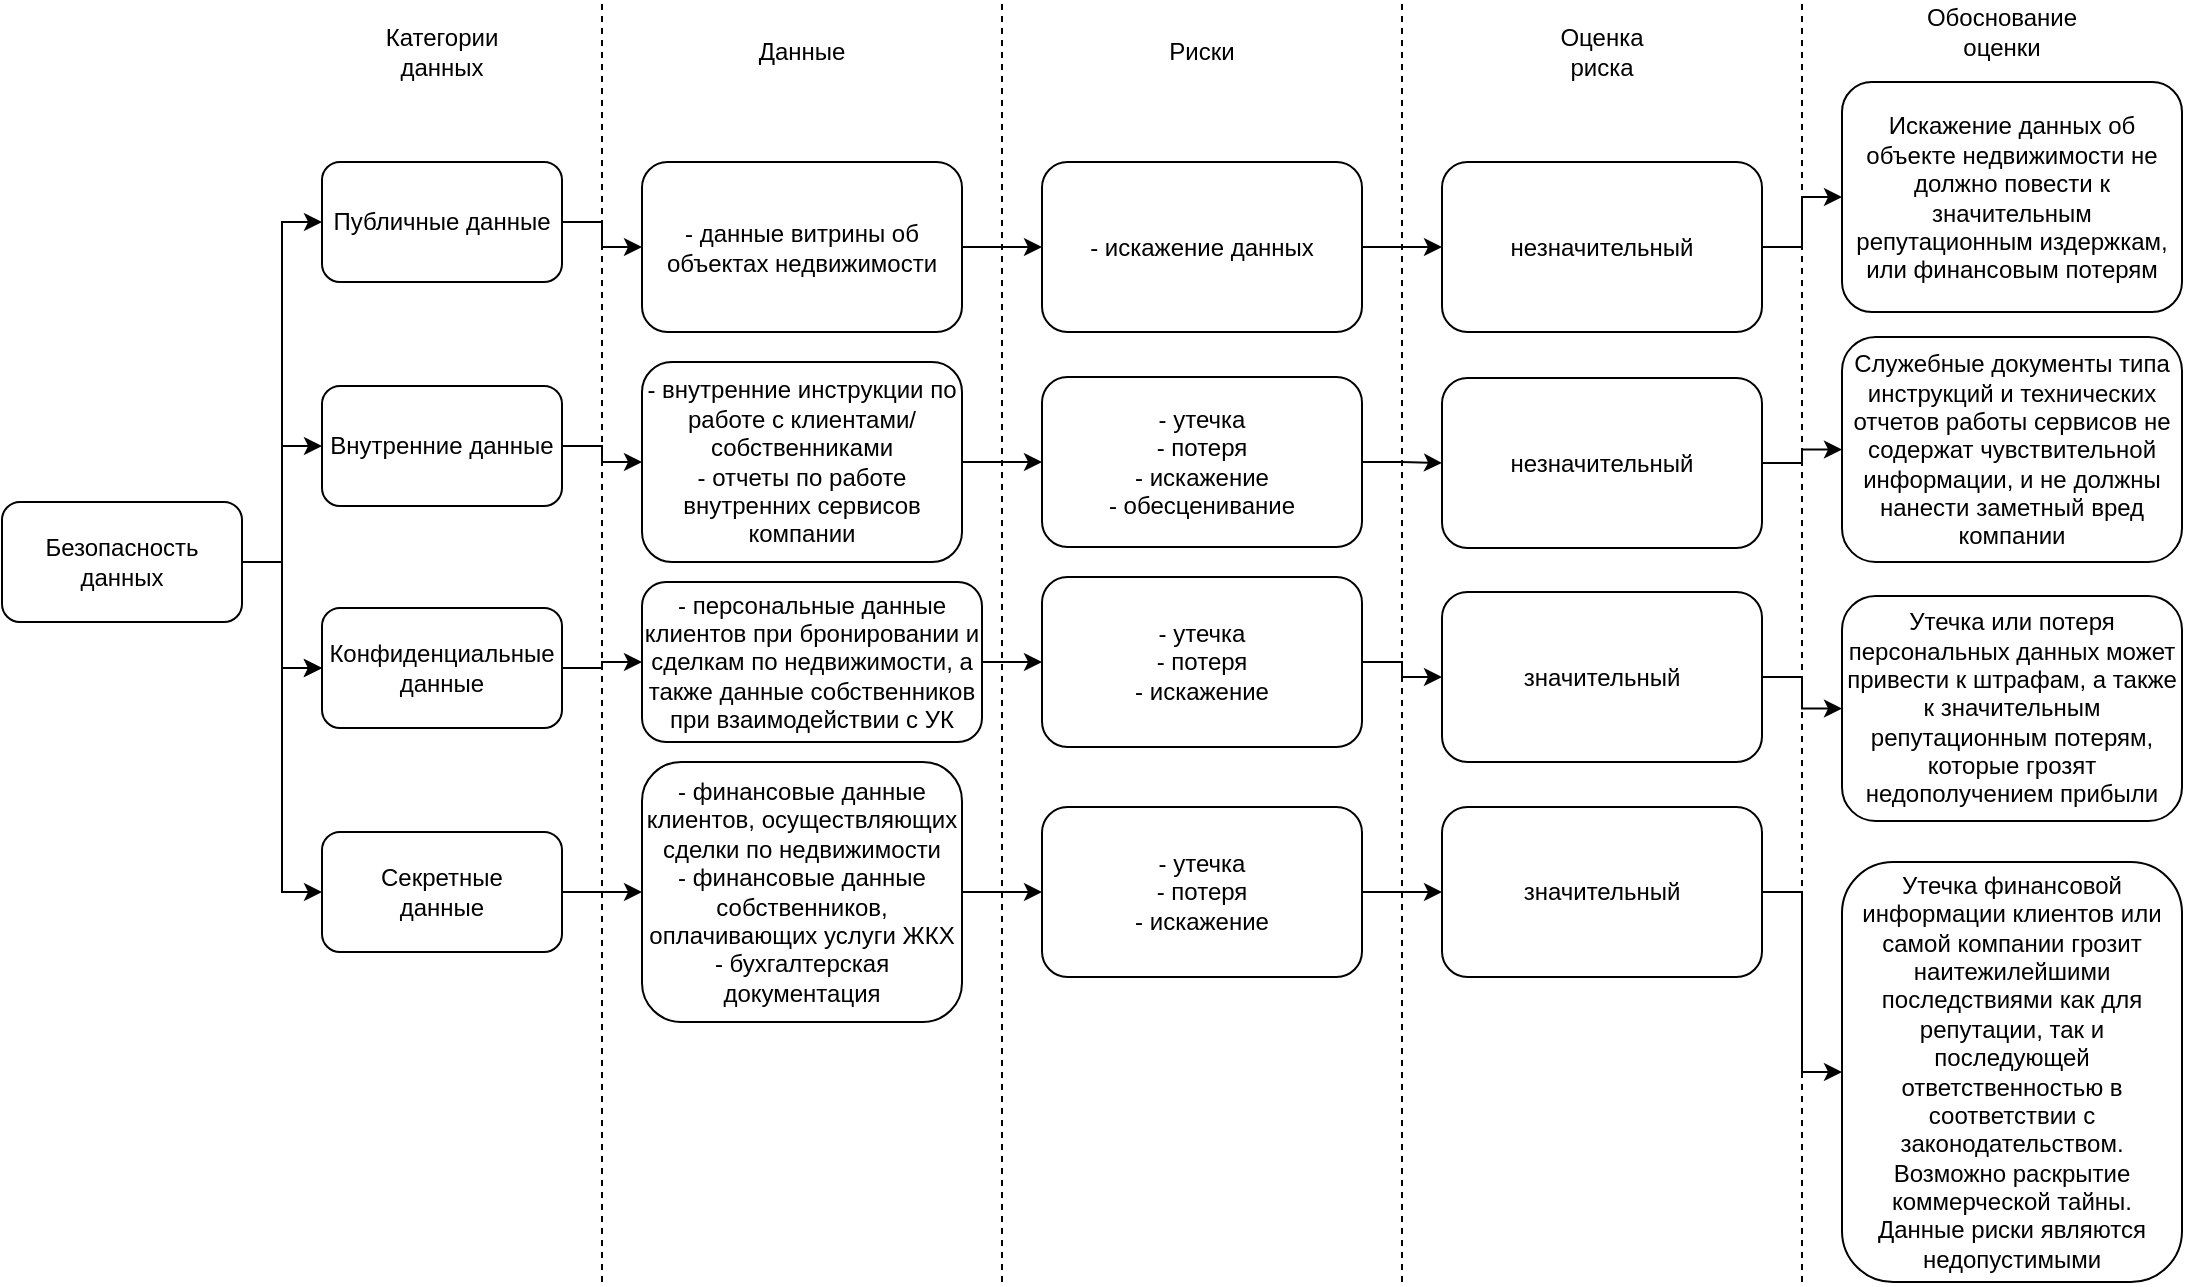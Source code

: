 <mxfile version="25.0.2">
  <diagram name="Page-1" id="b5NTPnw7epORIaKZAz3W">
    <mxGraphModel dx="1371" dy="885" grid="1" gridSize="10" guides="1" tooltips="1" connect="1" arrows="1" fold="1" page="1" pageScale="1" pageWidth="850" pageHeight="1100" math="0" shadow="0">
      <root>
        <mxCell id="0" />
        <mxCell id="1" parent="0" />
        <mxCell id="nBMYS7nN5ZFgjulRlUo5-6" value="" style="edgeStyle=orthogonalEdgeStyle;rounded=0;orthogonalLoop=1;jettySize=auto;html=1;" parent="1" source="nBMYS7nN5ZFgjulRlUo5-1" target="nBMYS7nN5ZFgjulRlUo5-4" edge="1">
          <mxGeometry relative="1" as="geometry" />
        </mxCell>
        <mxCell id="nBMYS7nN5ZFgjulRlUo5-7" value="" style="edgeStyle=orthogonalEdgeStyle;rounded=0;orthogonalLoop=1;jettySize=auto;html=1;" parent="1" source="nBMYS7nN5ZFgjulRlUo5-1" target="nBMYS7nN5ZFgjulRlUo5-4" edge="1">
          <mxGeometry relative="1" as="geometry" />
        </mxCell>
        <mxCell id="nBMYS7nN5ZFgjulRlUo5-1" value="Безопасность данных" style="rounded=1;whiteSpace=wrap;html=1;" parent="1" vertex="1">
          <mxGeometry x="40" y="410" width="120" height="60" as="geometry" />
        </mxCell>
        <mxCell id="nBMYS7nN5ZFgjulRlUo5-14" value="" style="edgeStyle=orthogonalEdgeStyle;rounded=0;orthogonalLoop=1;jettySize=auto;html=1;" parent="1" source="nBMYS7nN5ZFgjulRlUo5-2" target="nBMYS7nN5ZFgjulRlUo5-13" edge="1">
          <mxGeometry relative="1" as="geometry" />
        </mxCell>
        <mxCell id="nBMYS7nN5ZFgjulRlUo5-2" value="Публичные данные" style="rounded=1;whiteSpace=wrap;html=1;" parent="1" vertex="1">
          <mxGeometry x="200" y="240" width="120" height="60" as="geometry" />
        </mxCell>
        <mxCell id="nBMYS7nN5ZFgjulRlUo5-17" value="" style="edgeStyle=orthogonalEdgeStyle;rounded=0;orthogonalLoop=1;jettySize=auto;html=1;" parent="1" source="nBMYS7nN5ZFgjulRlUo5-3" target="nBMYS7nN5ZFgjulRlUo5-15" edge="1">
          <mxGeometry relative="1" as="geometry" />
        </mxCell>
        <mxCell id="nBMYS7nN5ZFgjulRlUo5-3" value="Внутренние&amp;nbsp;&lt;span style=&quot;background-color: initial;&quot;&gt;данные&lt;/span&gt;" style="rounded=1;whiteSpace=wrap;html=1;" parent="1" vertex="1">
          <mxGeometry x="200" y="352" width="120" height="60" as="geometry" />
        </mxCell>
        <mxCell id="nBMYS7nN5ZFgjulRlUo5-19" value="" style="edgeStyle=orthogonalEdgeStyle;rounded=0;orthogonalLoop=1;jettySize=auto;html=1;" parent="1" source="nBMYS7nN5ZFgjulRlUo5-4" target="nBMYS7nN5ZFgjulRlUo5-18" edge="1">
          <mxGeometry relative="1" as="geometry" />
        </mxCell>
        <mxCell id="nBMYS7nN5ZFgjulRlUo5-4" value="Конфиденциальные&lt;div&gt;данные&lt;/div&gt;" style="rounded=1;whiteSpace=wrap;html=1;" parent="1" vertex="1">
          <mxGeometry x="200" y="463" width="120" height="60" as="geometry" />
        </mxCell>
        <mxCell id="nBMYS7nN5ZFgjulRlUo5-21" value="" style="edgeStyle=orthogonalEdgeStyle;rounded=0;orthogonalLoop=1;jettySize=auto;html=1;" parent="1" source="nBMYS7nN5ZFgjulRlUo5-5" target="nBMYS7nN5ZFgjulRlUo5-20" edge="1">
          <mxGeometry relative="1" as="geometry" />
        </mxCell>
        <mxCell id="nBMYS7nN5ZFgjulRlUo5-5" value="Секретные&lt;div&gt;данные&lt;/div&gt;" style="rounded=1;whiteSpace=wrap;html=1;" parent="1" vertex="1">
          <mxGeometry x="200" y="575" width="120" height="60" as="geometry" />
        </mxCell>
        <mxCell id="nBMYS7nN5ZFgjulRlUo5-9" value="" style="edgeStyle=orthogonalEdgeStyle;rounded=0;orthogonalLoop=1;jettySize=auto;html=1;exitX=1;exitY=0.5;exitDx=0;exitDy=0;entryX=0;entryY=0.5;entryDx=0;entryDy=0;" parent="1" source="nBMYS7nN5ZFgjulRlUo5-1" target="nBMYS7nN5ZFgjulRlUo5-2" edge="1">
          <mxGeometry relative="1" as="geometry">
            <mxPoint x="170" y="440" as="sourcePoint" />
            <mxPoint x="210" y="500" as="targetPoint" />
          </mxGeometry>
        </mxCell>
        <mxCell id="nBMYS7nN5ZFgjulRlUo5-11" value="" style="edgeStyle=orthogonalEdgeStyle;rounded=0;orthogonalLoop=1;jettySize=auto;html=1;exitX=1;exitY=0.5;exitDx=0;exitDy=0;entryX=0;entryY=0.5;entryDx=0;entryDy=0;" parent="1" source="nBMYS7nN5ZFgjulRlUo5-1" target="nBMYS7nN5ZFgjulRlUo5-3" edge="1">
          <mxGeometry relative="1" as="geometry">
            <mxPoint x="170" y="440" as="sourcePoint" />
            <mxPoint x="210" y="340" as="targetPoint" />
          </mxGeometry>
        </mxCell>
        <mxCell id="nBMYS7nN5ZFgjulRlUo5-12" value="" style="edgeStyle=orthogonalEdgeStyle;rounded=0;orthogonalLoop=1;jettySize=auto;html=1;exitX=1;exitY=0.5;exitDx=0;exitDy=0;entryX=0;entryY=0.5;entryDx=0;entryDy=0;" parent="1" source="nBMYS7nN5ZFgjulRlUo5-1" target="nBMYS7nN5ZFgjulRlUo5-5" edge="1">
          <mxGeometry relative="1" as="geometry">
            <mxPoint x="170" y="440" as="sourcePoint" />
            <mxPoint x="210" y="420" as="targetPoint" />
          </mxGeometry>
        </mxCell>
        <mxCell id="nBMYS7nN5ZFgjulRlUo5-29" value="" style="edgeStyle=orthogonalEdgeStyle;rounded=0;orthogonalLoop=1;jettySize=auto;html=1;" parent="1" source="nBMYS7nN5ZFgjulRlUo5-13" target="nBMYS7nN5ZFgjulRlUo5-28" edge="1">
          <mxGeometry relative="1" as="geometry" />
        </mxCell>
        <mxCell id="nBMYS7nN5ZFgjulRlUo5-13" value="- данные витрины об объектах недвижимости" style="rounded=1;whiteSpace=wrap;html=1;align=center;" parent="1" vertex="1">
          <mxGeometry x="360" y="240" width="160" height="85" as="geometry" />
        </mxCell>
        <mxCell id="nBMYS7nN5ZFgjulRlUo5-31" value="" style="edgeStyle=orthogonalEdgeStyle;rounded=0;orthogonalLoop=1;jettySize=auto;html=1;" parent="1" source="nBMYS7nN5ZFgjulRlUo5-15" target="nBMYS7nN5ZFgjulRlUo5-30" edge="1">
          <mxGeometry relative="1" as="geometry" />
        </mxCell>
        <mxCell id="nBMYS7nN5ZFgjulRlUo5-15" value="- внутренние инструкции по работе с клиентами/собственниками&lt;div&gt;- отчеты по работе внутренних сервисов компании&lt;/div&gt;" style="rounded=1;whiteSpace=wrap;html=1;" parent="1" vertex="1">
          <mxGeometry x="360" y="340" width="160" height="100" as="geometry" />
        </mxCell>
        <mxCell id="nBMYS7nN5ZFgjulRlUo5-33" value="" style="edgeStyle=orthogonalEdgeStyle;rounded=0;orthogonalLoop=1;jettySize=auto;html=1;" parent="1" source="nBMYS7nN5ZFgjulRlUo5-18" target="nBMYS7nN5ZFgjulRlUo5-32" edge="1">
          <mxGeometry relative="1" as="geometry" />
        </mxCell>
        <mxCell id="nBMYS7nN5ZFgjulRlUo5-18" value="- персональные данные клиентов при бронировании и сделкам по недвижимости, а также данные собственников при взаимодействии с УК" style="rounded=1;whiteSpace=wrap;html=1;" parent="1" vertex="1">
          <mxGeometry x="360" y="450" width="170" height="80" as="geometry" />
        </mxCell>
        <mxCell id="nBMYS7nN5ZFgjulRlUo5-35" value="" style="edgeStyle=orthogonalEdgeStyle;rounded=0;orthogonalLoop=1;jettySize=auto;html=1;" parent="1" source="nBMYS7nN5ZFgjulRlUo5-20" target="nBMYS7nN5ZFgjulRlUo5-34" edge="1">
          <mxGeometry relative="1" as="geometry" />
        </mxCell>
        <mxCell id="nBMYS7nN5ZFgjulRlUo5-20" value="- финансовые данные клиентов, осуществляющих сделки по недвижимости&lt;div&gt;- финансовые данные собственников, оплачивающих услуги ЖКХ&lt;/div&gt;&lt;div&gt;- бухгалтерская документация&lt;/div&gt;" style="rounded=1;whiteSpace=wrap;html=1;" parent="1" vertex="1">
          <mxGeometry x="360" y="540" width="160" height="130" as="geometry" />
        </mxCell>
        <mxCell id="nBMYS7nN5ZFgjulRlUo5-23" value="" style="endArrow=none;dashed=1;html=1;rounded=0;" parent="1" edge="1">
          <mxGeometry width="50" height="50" relative="1" as="geometry">
            <mxPoint x="340" y="800" as="sourcePoint" />
            <mxPoint x="340" y="160" as="targetPoint" />
          </mxGeometry>
        </mxCell>
        <mxCell id="nBMYS7nN5ZFgjulRlUo5-24" value="" style="endArrow=none;dashed=1;html=1;rounded=0;" parent="1" edge="1">
          <mxGeometry width="50" height="50" relative="1" as="geometry">
            <mxPoint x="540" y="800" as="sourcePoint" />
            <mxPoint x="540" y="160" as="targetPoint" />
          </mxGeometry>
        </mxCell>
        <mxCell id="nBMYS7nN5ZFgjulRlUo5-25" value="Данные" style="text;html=1;align=center;verticalAlign=middle;whiteSpace=wrap;rounded=0;" parent="1" vertex="1">
          <mxGeometry x="410" y="170" width="60" height="30" as="geometry" />
        </mxCell>
        <mxCell id="nBMYS7nN5ZFgjulRlUo5-26" value="Категории&lt;div&gt;данных&lt;/div&gt;" style="text;html=1;align=center;verticalAlign=middle;whiteSpace=wrap;rounded=0;" parent="1" vertex="1">
          <mxGeometry x="230" y="170" width="60" height="30" as="geometry" />
        </mxCell>
        <mxCell id="nBMYS7nN5ZFgjulRlUo5-27" value="Риски" style="text;html=1;align=center;verticalAlign=middle;whiteSpace=wrap;rounded=0;" parent="1" vertex="1">
          <mxGeometry x="610" y="170" width="60" height="30" as="geometry" />
        </mxCell>
        <mxCell id="nBMYS7nN5ZFgjulRlUo5-38" value="" style="edgeStyle=orthogonalEdgeStyle;rounded=0;orthogonalLoop=1;jettySize=auto;html=1;" parent="1" source="nBMYS7nN5ZFgjulRlUo5-28" target="nBMYS7nN5ZFgjulRlUo5-37" edge="1">
          <mxGeometry relative="1" as="geometry" />
        </mxCell>
        <mxCell id="nBMYS7nN5ZFgjulRlUo5-28" value="- искажение данных" style="rounded=1;whiteSpace=wrap;html=1;align=center;" parent="1" vertex="1">
          <mxGeometry x="560" y="240" width="160" height="85" as="geometry" />
        </mxCell>
        <mxCell id="nBMYS7nN5ZFgjulRlUo5-40" value="" style="edgeStyle=orthogonalEdgeStyle;rounded=0;orthogonalLoop=1;jettySize=auto;html=1;" parent="1" source="nBMYS7nN5ZFgjulRlUo5-30" target="nBMYS7nN5ZFgjulRlUo5-39" edge="1">
          <mxGeometry relative="1" as="geometry" />
        </mxCell>
        <mxCell id="nBMYS7nN5ZFgjulRlUo5-30" value="- утечка&lt;div&gt;- потеря&lt;/div&gt;&lt;div&gt;- искажение&lt;/div&gt;&lt;div&gt;- обесценивание&lt;/div&gt;" style="rounded=1;whiteSpace=wrap;html=1;align=center;" parent="1" vertex="1">
          <mxGeometry x="560" y="347.5" width="160" height="85" as="geometry" />
        </mxCell>
        <mxCell id="nBMYS7nN5ZFgjulRlUo5-43" value="" style="edgeStyle=orthogonalEdgeStyle;rounded=0;orthogonalLoop=1;jettySize=auto;html=1;" parent="1" source="nBMYS7nN5ZFgjulRlUo5-32" target="nBMYS7nN5ZFgjulRlUo5-42" edge="1">
          <mxGeometry relative="1" as="geometry" />
        </mxCell>
        <mxCell id="nBMYS7nN5ZFgjulRlUo5-32" value="- утечка&lt;div&gt;- потеря&lt;/div&gt;&lt;div&gt;- искажение&lt;/div&gt;" style="rounded=1;whiteSpace=wrap;html=1;align=center;" parent="1" vertex="1">
          <mxGeometry x="560" y="447.5" width="160" height="85" as="geometry" />
        </mxCell>
        <mxCell id="nBMYS7nN5ZFgjulRlUo5-45" value="" style="edgeStyle=orthogonalEdgeStyle;rounded=0;orthogonalLoop=1;jettySize=auto;html=1;" parent="1" source="nBMYS7nN5ZFgjulRlUo5-34" target="nBMYS7nN5ZFgjulRlUo5-44" edge="1">
          <mxGeometry relative="1" as="geometry" />
        </mxCell>
        <mxCell id="nBMYS7nN5ZFgjulRlUo5-34" value="- утечка&lt;div&gt;- потеря&lt;/div&gt;&lt;div&gt;- искажение&lt;/div&gt;" style="rounded=1;whiteSpace=wrap;html=1;align=center;" parent="1" vertex="1">
          <mxGeometry x="560" y="562.5" width="160" height="85" as="geometry" />
        </mxCell>
        <mxCell id="nBMYS7nN5ZFgjulRlUo5-36" value="" style="endArrow=none;dashed=1;html=1;rounded=0;" parent="1" edge="1">
          <mxGeometry width="50" height="50" relative="1" as="geometry">
            <mxPoint x="740" y="800" as="sourcePoint" />
            <mxPoint x="740" y="160" as="targetPoint" />
          </mxGeometry>
        </mxCell>
        <mxCell id="nBMYS7nN5ZFgjulRlUo5-49" value="" style="edgeStyle=orthogonalEdgeStyle;rounded=0;orthogonalLoop=1;jettySize=auto;html=1;" parent="1" source="nBMYS7nN5ZFgjulRlUo5-37" target="nBMYS7nN5ZFgjulRlUo5-48" edge="1">
          <mxGeometry relative="1" as="geometry" />
        </mxCell>
        <mxCell id="nBMYS7nN5ZFgjulRlUo5-37" value="незначительный" style="rounded=1;whiteSpace=wrap;html=1;align=center;" parent="1" vertex="1">
          <mxGeometry x="760" y="240" width="160" height="85" as="geometry" />
        </mxCell>
        <mxCell id="nBMYS7nN5ZFgjulRlUo5-51" value="" style="edgeStyle=orthogonalEdgeStyle;rounded=0;orthogonalLoop=1;jettySize=auto;html=1;" parent="1" source="nBMYS7nN5ZFgjulRlUo5-39" target="nBMYS7nN5ZFgjulRlUo5-50" edge="1">
          <mxGeometry relative="1" as="geometry" />
        </mxCell>
        <mxCell id="nBMYS7nN5ZFgjulRlUo5-39" value="незначительный" style="rounded=1;whiteSpace=wrap;html=1;align=center;" parent="1" vertex="1">
          <mxGeometry x="760" y="348" width="160" height="85" as="geometry" />
        </mxCell>
        <mxCell id="nBMYS7nN5ZFgjulRlUo5-41" value="Оценка&lt;div&gt;риска&lt;/div&gt;" style="text;html=1;align=center;verticalAlign=middle;whiteSpace=wrap;rounded=0;" parent="1" vertex="1">
          <mxGeometry x="810" y="170" width="60" height="30" as="geometry" />
        </mxCell>
        <mxCell id="nBMYS7nN5ZFgjulRlUo5-53" value="" style="edgeStyle=orthogonalEdgeStyle;rounded=0;orthogonalLoop=1;jettySize=auto;html=1;" parent="1" source="nBMYS7nN5ZFgjulRlUo5-42" target="nBMYS7nN5ZFgjulRlUo5-52" edge="1">
          <mxGeometry relative="1" as="geometry" />
        </mxCell>
        <mxCell id="nBMYS7nN5ZFgjulRlUo5-42" value="значительный" style="rounded=1;whiteSpace=wrap;html=1;align=center;" parent="1" vertex="1">
          <mxGeometry x="760" y="455" width="160" height="85" as="geometry" />
        </mxCell>
        <mxCell id="nBMYS7nN5ZFgjulRlUo5-55" value="" style="edgeStyle=orthogonalEdgeStyle;rounded=0;orthogonalLoop=1;jettySize=auto;html=1;" parent="1" source="nBMYS7nN5ZFgjulRlUo5-44" target="nBMYS7nN5ZFgjulRlUo5-54" edge="1">
          <mxGeometry relative="1" as="geometry" />
        </mxCell>
        <mxCell id="nBMYS7nN5ZFgjulRlUo5-44" value="значительный" style="rounded=1;whiteSpace=wrap;html=1;align=center;" parent="1" vertex="1">
          <mxGeometry x="760" y="562.5" width="160" height="85" as="geometry" />
        </mxCell>
        <mxCell id="nBMYS7nN5ZFgjulRlUo5-46" value="" style="endArrow=none;dashed=1;html=1;rounded=0;" parent="1" edge="1">
          <mxGeometry width="50" height="50" relative="1" as="geometry">
            <mxPoint x="940" y="800" as="sourcePoint" />
            <mxPoint x="940" y="160" as="targetPoint" />
          </mxGeometry>
        </mxCell>
        <mxCell id="nBMYS7nN5ZFgjulRlUo5-47" value="Обоснование&lt;div&gt;оценки&lt;/div&gt;" style="text;html=1;align=center;verticalAlign=middle;whiteSpace=wrap;rounded=0;" parent="1" vertex="1">
          <mxGeometry x="1010" y="160" width="60" height="30" as="geometry" />
        </mxCell>
        <mxCell id="nBMYS7nN5ZFgjulRlUo5-48" value="Искажение данных об объекте недвижимости не должно повести к значительным репутационным издержкам, или финансовым потерям" style="rounded=1;whiteSpace=wrap;html=1;align=center;arcSize=13;" parent="1" vertex="1">
          <mxGeometry x="960" y="200" width="170" height="115" as="geometry" />
        </mxCell>
        <mxCell id="nBMYS7nN5ZFgjulRlUo5-50" value="Служебные документы типа инструкций и технических отчетов работы сервисов не содержат чувствительной информации, и не должны нанести заметный вред компании" style="rounded=1;whiteSpace=wrap;html=1;align=center;" parent="1" vertex="1">
          <mxGeometry x="960" y="327.5" width="170" height="112.5" as="geometry" />
        </mxCell>
        <mxCell id="nBMYS7nN5ZFgjulRlUo5-52" value="Утечка или потеря персональных данных может привести к штрафам, а также к значительным репутационным потерям, которые грозят недополучением прибыли" style="rounded=1;whiteSpace=wrap;html=1;align=center;" parent="1" vertex="1">
          <mxGeometry x="960" y="457" width="170" height="112.5" as="geometry" />
        </mxCell>
        <mxCell id="nBMYS7nN5ZFgjulRlUo5-54" value="Утечка финансовой информации клиентов или самой компании грозит наитежилейшими последствиями как для репутации, так и последующей ответственностью в соответствии с законодательством.&lt;div&gt;Возможно раскрытие коммерческой тайны.&lt;/div&gt;&lt;div&gt;Данные риски являются недопустимыми&lt;br&gt;&lt;/div&gt;" style="rounded=1;whiteSpace=wrap;html=1;align=center;" parent="1" vertex="1">
          <mxGeometry x="960" y="590" width="170" height="210" as="geometry" />
        </mxCell>
      </root>
    </mxGraphModel>
  </diagram>
</mxfile>
